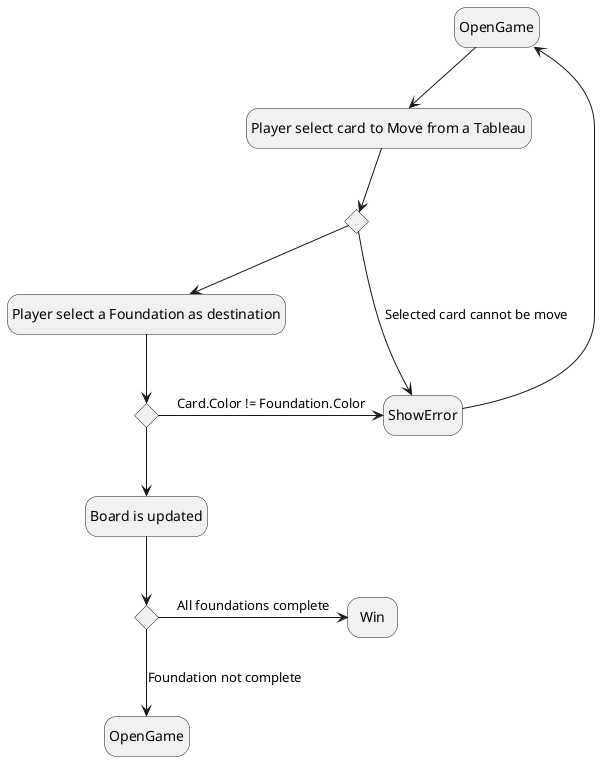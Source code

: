 @startuml Player Moves Card from Tableau to Foundation
state choice1 <<choice>> 
state choice2 <<choice>>
state choice3 <<choice>> 

hide empty description 
state "Player select card to Move from a Tableau" as 1
state "Player select a Foundation as destination" as 2
state "Board is updated" as 3
state "OpenGame" as 0
0 -down-> 1

1 -down-> choice1
choice1 -down-> 2
choice1 -right-> ShowError : Selected card cannot be move
2-down-> choice2
choice2 -right-> ShowError : Card.Color != Foundation.Color
choice2 -down-> 3
3-down-> choice3
choice3 -right-> Win: All foundations complete
choice3 --> OpenGame: Foundation not complete
ShowError -up-> 0
@enduml
